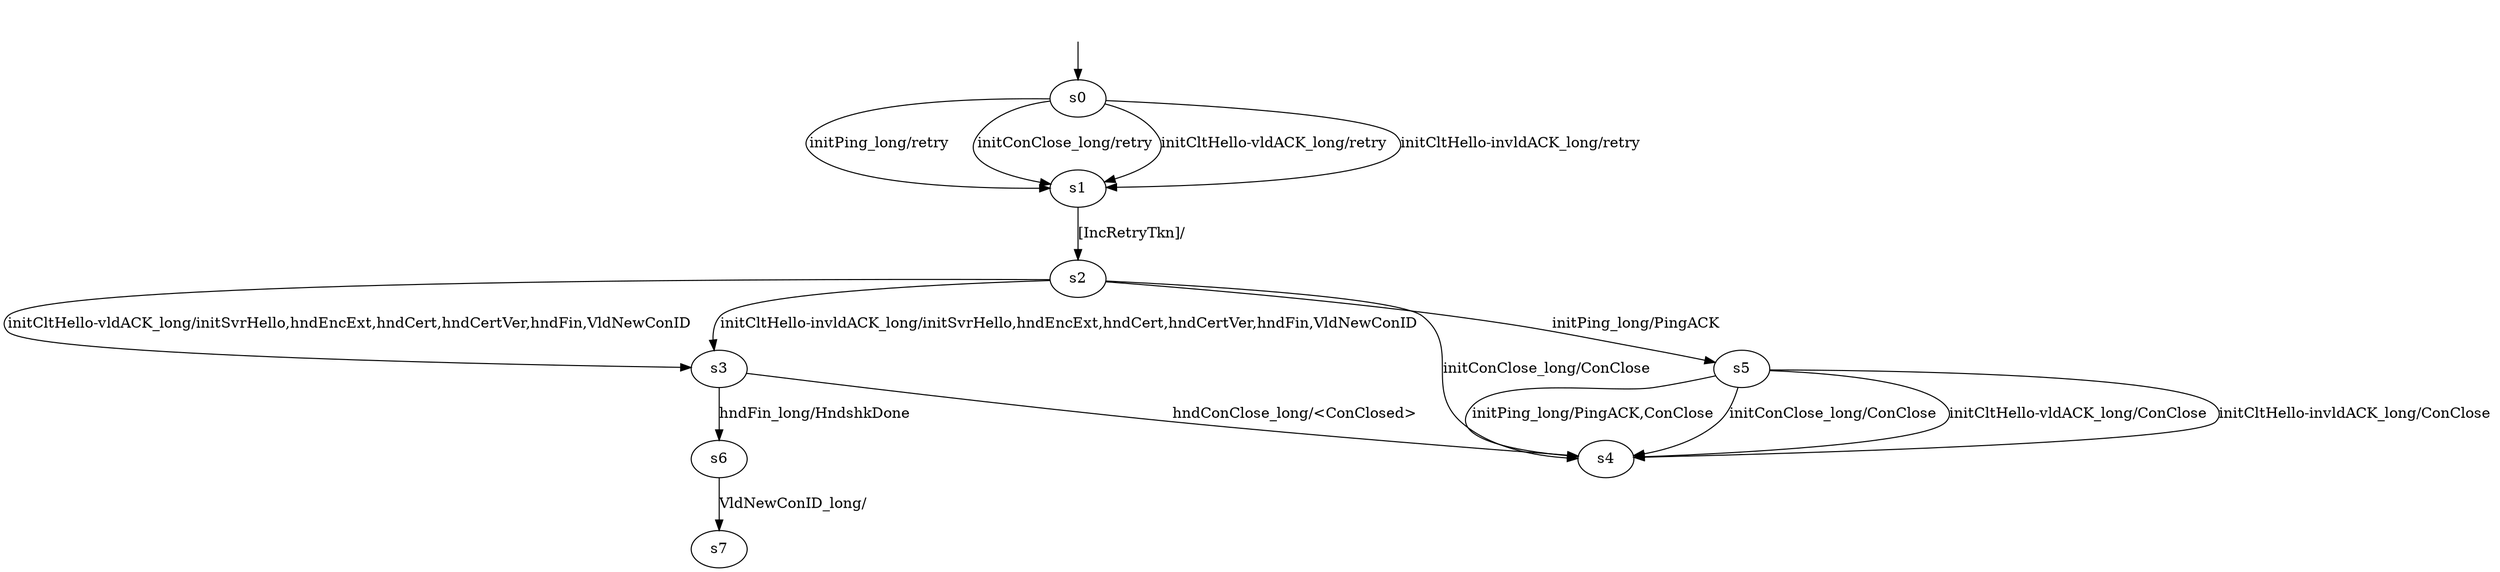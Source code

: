 digraph "picoModels/pico-BWR-l-0/learnedModel" {
s0 [label=s0];
s1 [label=s1];
s2 [label=s2];
s3 [label=s3];
s4 [label=s4];
s5 [label=s5];
s6 [label=s6];
s7 [label=s7];
s0 -> s1  [label="initPing_long/retry "];
s0 -> s1  [label="initConClose_long/retry "];
s0 -> s1  [label="initCltHello-vldACK_long/retry "];
s0 -> s1  [label="initCltHello-invldACK_long/retry "];
s1 -> s2  [label="[IncRetryTkn]/ "];
s2 -> s5  [label="initPing_long/PingACK "];
s2 -> s4  [label="initConClose_long/ConClose "];
s2 -> s3  [label="initCltHello-vldACK_long/initSvrHello,hndEncExt,hndCert,hndCertVer,hndFin,VldNewConID "];
s2 -> s3  [label="initCltHello-invldACK_long/initSvrHello,hndEncExt,hndCert,hndCertVer,hndFin,VldNewConID "];
s3 -> s6  [label="hndFin_long/HndshkDone "];
s3 -> s4  [label="hndConClose_long/<ConClosed> "];
s5 -> s4  [label="initPing_long/PingACK,ConClose "];
s5 -> s4  [label="initConClose_long/ConClose "];
s5 -> s4  [label="initCltHello-vldACK_long/ConClose "];
s5 -> s4  [label="initCltHello-invldACK_long/ConClose "];
s6 -> s7  [label="VldNewConID_long/ "];
__start0 [label="", shape=none];
__start0 -> s0  [label=""];
}
